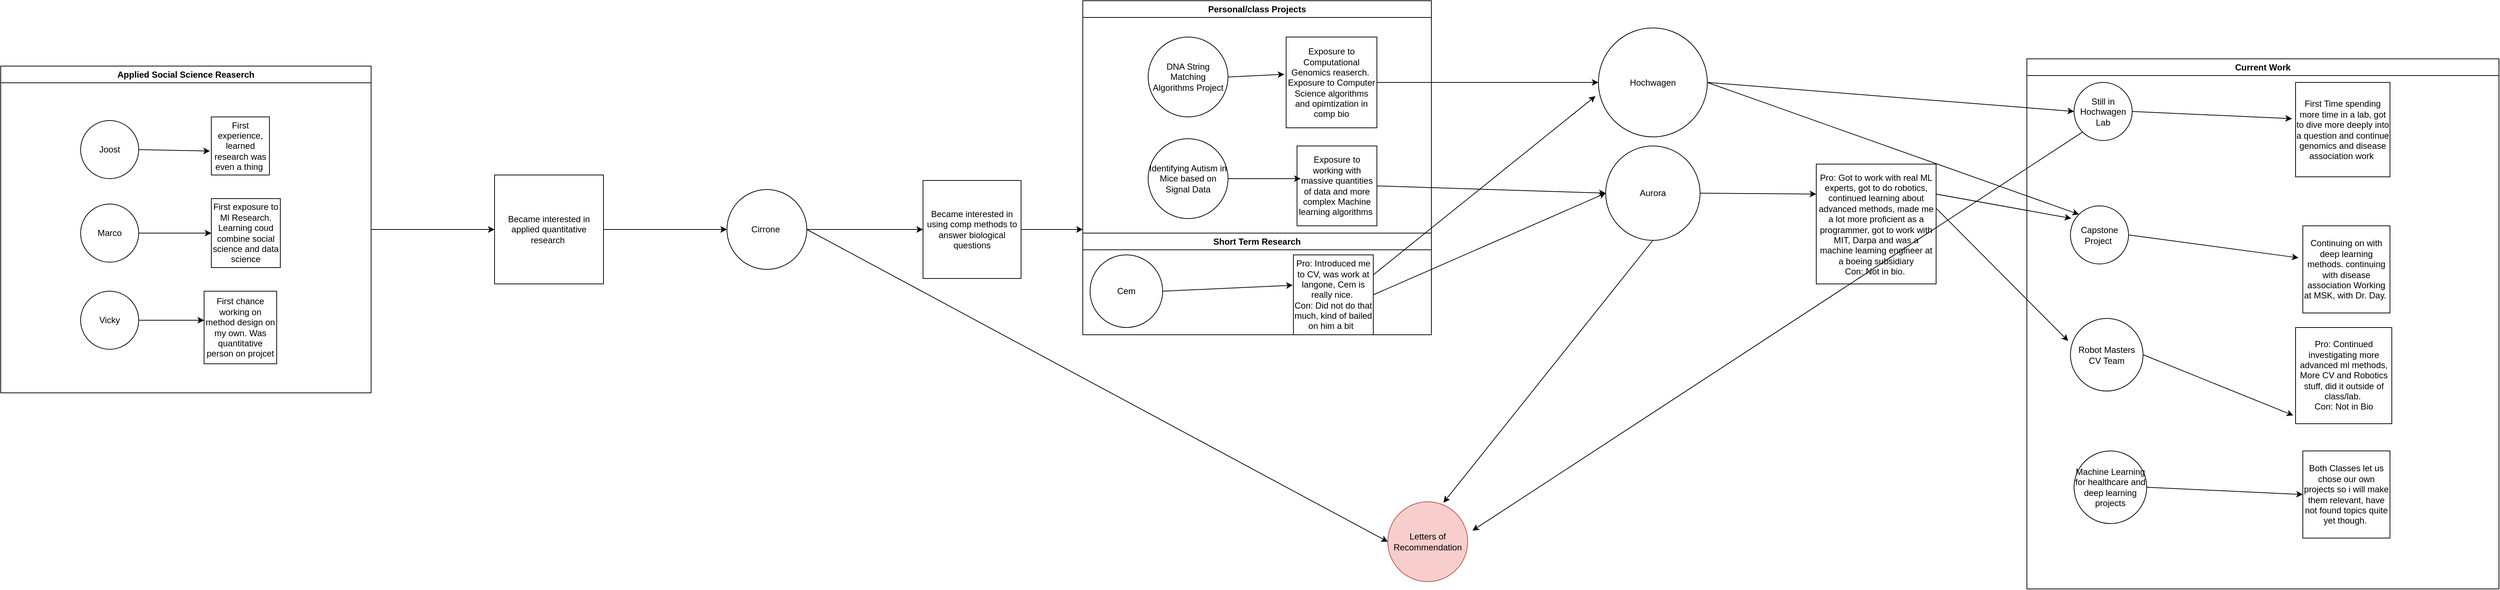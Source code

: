 <mxfile version="22.0.0" type="github">
  <diagram name="Page-1" id="OptNep50N4nJcta6pjEw">
    <mxGraphModel dx="3420" dy="2183" grid="1" gridSize="10" guides="1" tooltips="1" connect="1" arrows="1" fold="1" page="1" pageScale="1" pageWidth="850" pageHeight="1100" math="0" shadow="0">
      <root>
        <mxCell id="0" />
        <mxCell id="1" parent="0" />
        <mxCell id="JaoUqpHkBibLqqUjb6aJ-6" value="" style="swimlane;startSize=0;" parent="1" vertex="1">
          <mxGeometry x="60" y="220" width="510" height="450" as="geometry">
            <mxRectangle x="320" y="360" width="50" height="40" as="alternateBounds" />
          </mxGeometry>
        </mxCell>
        <mxCell id="JaoUqpHkBibLqqUjb6aJ-1" value="Joost" style="ellipse;whiteSpace=wrap;html=1;aspect=fixed;" parent="JaoUqpHkBibLqqUjb6aJ-6" vertex="1">
          <mxGeometry x="110" y="75" width="80" height="80" as="geometry" />
        </mxCell>
        <mxCell id="JaoUqpHkBibLqqUjb6aJ-3" value="Marco" style="ellipse;whiteSpace=wrap;html=1;aspect=fixed;" parent="JaoUqpHkBibLqqUjb6aJ-6" vertex="1">
          <mxGeometry x="110" y="190" width="80" height="80" as="geometry" />
        </mxCell>
        <mxCell id="JaoUqpHkBibLqqUjb6aJ-2" value="Vicky" style="ellipse;whiteSpace=wrap;html=1;aspect=fixed;" parent="JaoUqpHkBibLqqUjb6aJ-6" vertex="1">
          <mxGeometry x="110" y="310" width="80" height="80" as="geometry" />
        </mxCell>
        <mxCell id="JaoUqpHkBibLqqUjb6aJ-8" value="First experience, learned research was even a thing&amp;nbsp;" style="whiteSpace=wrap;html=1;aspect=fixed;" parent="JaoUqpHkBibLqqUjb6aJ-6" vertex="1">
          <mxGeometry x="290" y="70" width="80" height="80" as="geometry" />
        </mxCell>
        <mxCell id="JaoUqpHkBibLqqUjb6aJ-10" value="First exposure to Ml Research. Learning coud combine social science and data science" style="whiteSpace=wrap;html=1;aspect=fixed;" parent="JaoUqpHkBibLqqUjb6aJ-6" vertex="1">
          <mxGeometry x="290" y="182.5" width="95" height="95" as="geometry" />
        </mxCell>
        <mxCell id="JaoUqpHkBibLqqUjb6aJ-11" value="First chance working on method design on my own. Was quantitative person on projcet" style="whiteSpace=wrap;html=1;aspect=fixed;" parent="JaoUqpHkBibLqqUjb6aJ-6" vertex="1">
          <mxGeometry x="280" y="310" width="100" height="100" as="geometry" />
        </mxCell>
        <mxCell id="JaoUqpHkBibLqqUjb6aJ-12" value="" style="endArrow=classic;html=1;rounded=0;exitX=1;exitY=0.5;exitDx=0;exitDy=0;" parent="JaoUqpHkBibLqqUjb6aJ-6" source="JaoUqpHkBibLqqUjb6aJ-2" edge="1">
          <mxGeometry width="50" height="50" relative="1" as="geometry">
            <mxPoint x="490" y="260" as="sourcePoint" />
            <mxPoint x="280" y="350" as="targetPoint" />
          </mxGeometry>
        </mxCell>
        <mxCell id="JaoUqpHkBibLqqUjb6aJ-13" value="" style="endArrow=classic;html=1;rounded=0;exitX=1;exitY=0.5;exitDx=0;exitDy=0;entryX=0;entryY=0.5;entryDx=0;entryDy=0;" parent="JaoUqpHkBibLqqUjb6aJ-6" source="JaoUqpHkBibLqqUjb6aJ-3" target="JaoUqpHkBibLqqUjb6aJ-10" edge="1">
          <mxGeometry width="50" height="50" relative="1" as="geometry">
            <mxPoint x="490" y="260" as="sourcePoint" />
            <mxPoint x="540" y="210" as="targetPoint" />
          </mxGeometry>
        </mxCell>
        <mxCell id="JaoUqpHkBibLqqUjb6aJ-14" value="" style="endArrow=classic;html=1;rounded=0;exitX=1;exitY=0.5;exitDx=0;exitDy=0;entryX=-0.025;entryY=0.588;entryDx=0;entryDy=0;entryPerimeter=0;" parent="JaoUqpHkBibLqqUjb6aJ-6" source="JaoUqpHkBibLqqUjb6aJ-1" target="JaoUqpHkBibLqqUjb6aJ-8" edge="1">
          <mxGeometry width="50" height="50" relative="1" as="geometry">
            <mxPoint x="490" y="260" as="sourcePoint" />
            <mxPoint x="540" y="210" as="targetPoint" />
          </mxGeometry>
        </mxCell>
        <mxCell id="JaoUqpHkBibLqqUjb6aJ-27" value="Applied Social Science Reaserch" style="swimlane;whiteSpace=wrap;html=1;" parent="JaoUqpHkBibLqqUjb6aJ-6" vertex="1">
          <mxGeometry width="510" height="450" as="geometry" />
        </mxCell>
        <mxCell id="JaoUqpHkBibLqqUjb6aJ-15" value="Became interested in applied quantitative research&amp;nbsp;" style="whiteSpace=wrap;html=1;aspect=fixed;" parent="1" vertex="1">
          <mxGeometry x="740" y="370" width="150" height="150" as="geometry" />
        </mxCell>
        <mxCell id="JaoUqpHkBibLqqUjb6aJ-16" value="" style="endArrow=classic;html=1;rounded=0;exitX=1;exitY=0.5;exitDx=0;exitDy=0;" parent="1" source="JaoUqpHkBibLqqUjb6aJ-6" target="JaoUqpHkBibLqqUjb6aJ-15" edge="1">
          <mxGeometry width="50" height="50" relative="1" as="geometry">
            <mxPoint x="880" y="550" as="sourcePoint" />
            <mxPoint x="930" y="500" as="targetPoint" />
          </mxGeometry>
        </mxCell>
        <mxCell id="JaoUqpHkBibLqqUjb6aJ-17" value="Cirrone&amp;nbsp;" style="ellipse;whiteSpace=wrap;html=1;aspect=fixed;" parent="1" vertex="1">
          <mxGeometry x="1060" y="390" width="110" height="110" as="geometry" />
        </mxCell>
        <mxCell id="JaoUqpHkBibLqqUjb6aJ-18" value="" style="endArrow=classic;html=1;rounded=0;exitX=1;exitY=0.5;exitDx=0;exitDy=0;entryX=0;entryY=0.5;entryDx=0;entryDy=0;" parent="1" source="JaoUqpHkBibLqqUjb6aJ-15" target="JaoUqpHkBibLqqUjb6aJ-17" edge="1">
          <mxGeometry width="50" height="50" relative="1" as="geometry">
            <mxPoint x="880" y="550" as="sourcePoint" />
            <mxPoint x="930" y="500" as="targetPoint" />
          </mxGeometry>
        </mxCell>
        <mxCell id="JaoUqpHkBibLqqUjb6aJ-19" value="Became interested in using comp methods to answer biological questions" style="whiteSpace=wrap;html=1;aspect=fixed;" parent="1" vertex="1">
          <mxGeometry x="1330" y="377.5" width="135" height="135" as="geometry" />
        </mxCell>
        <mxCell id="JaoUqpHkBibLqqUjb6aJ-20" value="" style="endArrow=classic;html=1;rounded=0;exitX=1;exitY=0.5;exitDx=0;exitDy=0;entryX=0;entryY=0.5;entryDx=0;entryDy=0;" parent="1" source="JaoUqpHkBibLqqUjb6aJ-17" target="JaoUqpHkBibLqqUjb6aJ-19" edge="1">
          <mxGeometry width="50" height="50" relative="1" as="geometry">
            <mxPoint x="1070" y="550" as="sourcePoint" />
            <mxPoint x="1120" y="500" as="targetPoint" />
          </mxGeometry>
        </mxCell>
        <mxCell id="JaoUqpHkBibLqqUjb6aJ-28" value="Personal/class Projects" style="swimlane;whiteSpace=wrap;html=1;" parent="1" vertex="1">
          <mxGeometry x="1550" y="130" width="480" height="320" as="geometry" />
        </mxCell>
        <mxCell id="JaoUqpHkBibLqqUjb6aJ-25" value="Identifying Autism in Mice based on Signal Data" style="ellipse;whiteSpace=wrap;html=1;aspect=fixed;fillOpacity=100;" parent="JaoUqpHkBibLqqUjb6aJ-28" vertex="1">
          <mxGeometry x="90" y="190" width="110" height="110" as="geometry" />
        </mxCell>
        <mxCell id="JaoUqpHkBibLqqUjb6aJ-24" value="DNA String Matching Algorithms Project" style="ellipse;whiteSpace=wrap;html=1;aspect=fixed;" parent="JaoUqpHkBibLqqUjb6aJ-28" vertex="1">
          <mxGeometry x="90" y="50" width="110" height="110" as="geometry" />
        </mxCell>
        <mxCell id="JaoUqpHkBibLqqUjb6aJ-31" value="Exposure to Computational Genomics reaserch.&amp;nbsp;&lt;br&gt;Exposure to Computer Science algorithms and opimtization in comp bio" style="whiteSpace=wrap;html=1;aspect=fixed;" parent="JaoUqpHkBibLqqUjb6aJ-28" vertex="1">
          <mxGeometry x="280" y="50" width="125" height="125" as="geometry" />
        </mxCell>
        <mxCell id="JaoUqpHkBibLqqUjb6aJ-35" value="Exposure to working with massive quantities of data and more complex Machine learning algorithms&amp;nbsp;" style="whiteSpace=wrap;html=1;aspect=fixed;" parent="JaoUqpHkBibLqqUjb6aJ-28" vertex="1">
          <mxGeometry x="295" y="200" width="110" height="110" as="geometry" />
        </mxCell>
        <mxCell id="JaoUqpHkBibLqqUjb6aJ-45" value="" style="endArrow=classic;html=1;rounded=0;exitX=1;exitY=0.5;exitDx=0;exitDy=0;" parent="JaoUqpHkBibLqqUjb6aJ-28" source="JaoUqpHkBibLqqUjb6aJ-25" edge="1">
          <mxGeometry width="50" height="50" relative="1" as="geometry">
            <mxPoint x="-70" y="280" as="sourcePoint" />
            <mxPoint x="300" y="245" as="targetPoint" />
          </mxGeometry>
        </mxCell>
        <mxCell id="JaoUqpHkBibLqqUjb6aJ-46" value="" style="endArrow=classic;html=1;rounded=0;exitX=1;exitY=0.5;exitDx=0;exitDy=0;entryX=-0.02;entryY=0.411;entryDx=0;entryDy=0;entryPerimeter=0;" parent="JaoUqpHkBibLqqUjb6aJ-28" source="JaoUqpHkBibLqqUjb6aJ-24" target="JaoUqpHkBibLqqUjb6aJ-31" edge="1">
          <mxGeometry width="50" height="50" relative="1" as="geometry">
            <mxPoint x="-70" y="280" as="sourcePoint" />
            <mxPoint x="-20" y="230" as="targetPoint" />
          </mxGeometry>
        </mxCell>
        <mxCell id="JaoUqpHkBibLqqUjb6aJ-29" value="" style="endArrow=classic;html=1;rounded=0;exitX=1;exitY=0.5;exitDx=0;exitDy=0;" parent="1" source="JaoUqpHkBibLqqUjb6aJ-19" edge="1">
          <mxGeometry width="50" height="50" relative="1" as="geometry">
            <mxPoint x="1490" y="590" as="sourcePoint" />
            <mxPoint x="1550" y="445" as="targetPoint" />
          </mxGeometry>
        </mxCell>
        <mxCell id="JaoUqpHkBibLqqUjb6aJ-36" value="Short Term Research" style="swimlane;whiteSpace=wrap;html=1;" parent="1" vertex="1">
          <mxGeometry x="1550" y="450" width="480" height="140" as="geometry" />
        </mxCell>
        <mxCell id="JaoUqpHkBibLqqUjb6aJ-37" value="Cem" style="ellipse;whiteSpace=wrap;html=1;aspect=fixed;" parent="JaoUqpHkBibLqqUjb6aJ-36" vertex="1">
          <mxGeometry x="10" y="30" width="100" height="100" as="geometry" />
        </mxCell>
        <mxCell id="JaoUqpHkBibLqqUjb6aJ-41" value="Pro: Introduced me to CV, was work at langone, Cem is really nice.&amp;nbsp;&lt;br&gt;Con: Did not do that much, kind of bailed on him a bit&amp;nbsp;&amp;nbsp;" style="whiteSpace=wrap;html=1;aspect=fixed;" parent="JaoUqpHkBibLqqUjb6aJ-36" vertex="1">
          <mxGeometry x="290" y="30" width="110" height="110" as="geometry" />
        </mxCell>
        <mxCell id="JaoUqpHkBibLqqUjb6aJ-44" value="" style="endArrow=classic;html=1;rounded=0;exitX=1;exitY=0.5;exitDx=0;exitDy=0;entryX=-0.008;entryY=0.38;entryDx=0;entryDy=0;entryPerimeter=0;" parent="JaoUqpHkBibLqqUjb6aJ-36" source="JaoUqpHkBibLqqUjb6aJ-37" target="JaoUqpHkBibLqqUjb6aJ-41" edge="1">
          <mxGeometry width="50" height="50" relative="1" as="geometry">
            <mxPoint x="-70" y="-40" as="sourcePoint" />
            <mxPoint x="-20" y="-90" as="targetPoint" />
          </mxGeometry>
        </mxCell>
        <mxCell id="JaoUqpHkBibLqqUjb6aJ-47" value="Hochwagen" style="ellipse;whiteSpace=wrap;html=1;aspect=fixed;" parent="1" vertex="1">
          <mxGeometry x="2260" y="167.5" width="150" height="150" as="geometry" />
        </mxCell>
        <mxCell id="JaoUqpHkBibLqqUjb6aJ-48" value="" style="endArrow=classic;html=1;rounded=0;exitX=1;exitY=0.5;exitDx=0;exitDy=0;entryX=0;entryY=0.5;entryDx=0;entryDy=0;" parent="1" source="JaoUqpHkBibLqqUjb6aJ-31" target="JaoUqpHkBibLqqUjb6aJ-47" edge="1">
          <mxGeometry width="50" height="50" relative="1" as="geometry">
            <mxPoint x="1970" y="500" as="sourcePoint" />
            <mxPoint x="2020" y="450" as="targetPoint" />
          </mxGeometry>
        </mxCell>
        <mxCell id="JaoUqpHkBibLqqUjb6aJ-51" value="" style="endArrow=classic;html=1;rounded=0;exitX=1;exitY=0.5;exitDx=0;exitDy=0;entryX=0;entryY=0.5;entryDx=0;entryDy=0;" parent="1" source="JaoUqpHkBibLqqUjb6aJ-47" target="JaoUqpHkBibLqqUjb6aJ-63" edge="1">
          <mxGeometry width="50" height="50" relative="1" as="geometry">
            <mxPoint x="2240" y="500" as="sourcePoint" />
            <mxPoint x="2290" y="450" as="targetPoint" />
          </mxGeometry>
        </mxCell>
        <mxCell id="JaoUqpHkBibLqqUjb6aJ-52" value="Aurora" style="ellipse;whiteSpace=wrap;html=1;aspect=fixed;" parent="1" vertex="1">
          <mxGeometry x="2270" y="330" width="130" height="130" as="geometry" />
        </mxCell>
        <mxCell id="JaoUqpHkBibLqqUjb6aJ-53" value="" style="endArrow=classic;html=1;rounded=0;exitX=1;exitY=0.5;exitDx=0;exitDy=0;entryX=0;entryY=0.5;entryDx=0;entryDy=0;" parent="1" source="JaoUqpHkBibLqqUjb6aJ-35" target="JaoUqpHkBibLqqUjb6aJ-52" edge="1">
          <mxGeometry width="50" height="50" relative="1" as="geometry">
            <mxPoint x="2160" y="500" as="sourcePoint" />
            <mxPoint x="2210" y="450" as="targetPoint" />
          </mxGeometry>
        </mxCell>
        <mxCell id="JaoUqpHkBibLqqUjb6aJ-54" value="Pro: Got to work with real ML experts, got to do robotics, continued learning about advanced methods, made me a lot more proficient as a programmer, got to work with MIT, Darpa and was a machine learning engineer at a boeing subsidiary&lt;br&gt;Con: Not in bio.&amp;nbsp;" style="whiteSpace=wrap;html=1;aspect=fixed;" parent="1" vertex="1">
          <mxGeometry x="2560" y="355" width="165" height="165" as="geometry" />
        </mxCell>
        <mxCell id="JaoUqpHkBibLqqUjb6aJ-55" value="" style="endArrow=classic;html=1;rounded=0;exitX=1;exitY=0.5;exitDx=0;exitDy=0;entryX=0;entryY=0.25;entryDx=0;entryDy=0;" parent="1" source="JaoUqpHkBibLqqUjb6aJ-52" target="JaoUqpHkBibLqqUjb6aJ-54" edge="1">
          <mxGeometry width="50" height="50" relative="1" as="geometry">
            <mxPoint x="2490" y="500" as="sourcePoint" />
            <mxPoint x="2540" y="450" as="targetPoint" />
          </mxGeometry>
        </mxCell>
        <mxCell id="JaoUqpHkBibLqqUjb6aJ-56" value="Current Work" style="swimlane;whiteSpace=wrap;html=1;" parent="1" vertex="1">
          <mxGeometry x="2850" y="210" width="650" height="730" as="geometry" />
        </mxCell>
        <mxCell id="JaoUqpHkBibLqqUjb6aJ-57" value="Robot Masters CV Team" style="ellipse;whiteSpace=wrap;html=1;aspect=fixed;" parent="JaoUqpHkBibLqqUjb6aJ-56" vertex="1">
          <mxGeometry x="60" y="357.5" width="100" height="100" as="geometry" />
        </mxCell>
        <mxCell id="JaoUqpHkBibLqqUjb6aJ-58" value="Pro: Continued investigating more advanced ml methods, More CV and Robotics stuff, did it outside of class/lab.&amp;nbsp;&lt;br&gt;Con: Not in Bio" style="whiteSpace=wrap;html=1;aspect=fixed;" parent="JaoUqpHkBibLqqUjb6aJ-56" vertex="1">
          <mxGeometry x="370" y="370" width="132.5" height="132.5" as="geometry" />
        </mxCell>
        <mxCell id="JaoUqpHkBibLqqUjb6aJ-59" value="" style="endArrow=classic;html=1;rounded=0;exitX=1;exitY=0.5;exitDx=0;exitDy=0;entryX=-0.024;entryY=0.914;entryDx=0;entryDy=0;entryPerimeter=0;" parent="JaoUqpHkBibLqqUjb6aJ-56" source="JaoUqpHkBibLqqUjb6aJ-57" target="JaoUqpHkBibLqqUjb6aJ-58" edge="1">
          <mxGeometry width="50" height="50" relative="1" as="geometry">
            <mxPoint x="-20" y="167.5" as="sourcePoint" />
            <mxPoint x="340" y="397.5" as="targetPoint" />
          </mxGeometry>
        </mxCell>
        <mxCell id="JaoUqpHkBibLqqUjb6aJ-63" value="Still in Hochwagen Lab" style="ellipse;whiteSpace=wrap;html=1;aspect=fixed;" parent="JaoUqpHkBibLqqUjb6aJ-56" vertex="1">
          <mxGeometry x="65" y="32.5" width="80" height="80" as="geometry" />
        </mxCell>
        <mxCell id="JaoUqpHkBibLqqUjb6aJ-50" value="First Time spending more time in a lab, got to dive more deeply into a question and continue genomics and disease association work&amp;nbsp;" style="whiteSpace=wrap;html=1;aspect=fixed;" parent="JaoUqpHkBibLqqUjb6aJ-56" vertex="1">
          <mxGeometry x="370" y="32.5" width="130" height="130" as="geometry" />
        </mxCell>
        <mxCell id="JaoUqpHkBibLqqUjb6aJ-65" value="" style="endArrow=classic;html=1;rounded=0;exitX=1;exitY=0.5;exitDx=0;exitDy=0;entryX=-0.038;entryY=0.384;entryDx=0;entryDy=0;entryPerimeter=0;" parent="JaoUqpHkBibLqqUjb6aJ-56" source="JaoUqpHkBibLqqUjb6aJ-63" target="JaoUqpHkBibLqqUjb6aJ-50" edge="1">
          <mxGeometry width="50" height="50" relative="1" as="geometry">
            <mxPoint x="-200" y="472.5" as="sourcePoint" />
            <mxPoint x="-150" y="422.5" as="targetPoint" />
          </mxGeometry>
        </mxCell>
        <mxCell id="JaoUqpHkBibLqqUjb6aJ-66" value="Capstone Project&amp;nbsp;" style="ellipse;whiteSpace=wrap;html=1;aspect=fixed;" parent="JaoUqpHkBibLqqUjb6aJ-56" vertex="1">
          <mxGeometry x="60" y="202.5" width="80" height="80" as="geometry" />
        </mxCell>
        <mxCell id="JaoUqpHkBibLqqUjb6aJ-69" value="Continuing on with deep learning methods. continuing with disease association Working at MSK, with Dr. Day.&amp;nbsp;" style="whiteSpace=wrap;html=1;aspect=fixed;" parent="JaoUqpHkBibLqqUjb6aJ-56" vertex="1">
          <mxGeometry x="380" y="230" width="120" height="120" as="geometry" />
        </mxCell>
        <mxCell id="JaoUqpHkBibLqqUjb6aJ-70" value="" style="endArrow=classic;html=1;rounded=0;exitX=1;exitY=0.5;exitDx=0;exitDy=0;entryX=-0.05;entryY=0.367;entryDx=0;entryDy=0;entryPerimeter=0;" parent="JaoUqpHkBibLqqUjb6aJ-56" source="JaoUqpHkBibLqqUjb6aJ-66" target="JaoUqpHkBibLqqUjb6aJ-69" edge="1">
          <mxGeometry width="50" height="50" relative="1" as="geometry">
            <mxPoint x="40" y="430" as="sourcePoint" />
            <mxPoint x="90" y="380" as="targetPoint" />
          </mxGeometry>
        </mxCell>
        <mxCell id="JaoUqpHkBibLqqUjb6aJ-72" value="Machine Learning for healthcare and deep learning projects" style="ellipse;whiteSpace=wrap;html=1;aspect=fixed;" parent="JaoUqpHkBibLqqUjb6aJ-56" vertex="1">
          <mxGeometry x="65" y="540" width="100" height="100" as="geometry" />
        </mxCell>
        <mxCell id="JaoUqpHkBibLqqUjb6aJ-74" value="Both Classes let us chose our own projects so i will make them relevant, have not found topics quite yet though.&amp;nbsp;" style="whiteSpace=wrap;html=1;aspect=fixed;" parent="JaoUqpHkBibLqqUjb6aJ-56" vertex="1">
          <mxGeometry x="380" y="540" width="120" height="120" as="geometry" />
        </mxCell>
        <mxCell id="JaoUqpHkBibLqqUjb6aJ-75" value="" style="endArrow=classic;html=1;rounded=0;exitX=1;exitY=0.5;exitDx=0;exitDy=0;entryX=0;entryY=0.5;entryDx=0;entryDy=0;" parent="JaoUqpHkBibLqqUjb6aJ-56" source="JaoUqpHkBibLqqUjb6aJ-72" target="JaoUqpHkBibLqqUjb6aJ-74" edge="1">
          <mxGeometry width="50" height="50" relative="1" as="geometry">
            <mxPoint x="-60" y="540" as="sourcePoint" />
            <mxPoint x="-10" y="490" as="targetPoint" />
          </mxGeometry>
        </mxCell>
        <mxCell id="JaoUqpHkBibLqqUjb6aJ-60" value="" style="endArrow=classic;html=1;rounded=0;exitX=1.003;exitY=0.371;exitDx=0;exitDy=0;exitPerimeter=0;entryX=-0.031;entryY=0.311;entryDx=0;entryDy=0;entryPerimeter=0;" parent="1" source="JaoUqpHkBibLqqUjb6aJ-54" target="JaoUqpHkBibLqqUjb6aJ-57" edge="1">
          <mxGeometry width="50" height="50" relative="1" as="geometry">
            <mxPoint x="2740" y="580" as="sourcePoint" />
            <mxPoint x="2790" y="530" as="targetPoint" />
          </mxGeometry>
        </mxCell>
        <mxCell id="JaoUqpHkBibLqqUjb6aJ-61" value="" style="endArrow=classic;html=1;rounded=0;exitX=1;exitY=0.5;exitDx=0;exitDy=0;entryX=0;entryY=0.5;entryDx=0;entryDy=0;" parent="1" source="JaoUqpHkBibLqqUjb6aJ-41" target="JaoUqpHkBibLqqUjb6aJ-52" edge="1">
          <mxGeometry width="50" height="50" relative="1" as="geometry">
            <mxPoint x="2060" y="670" as="sourcePoint" />
            <mxPoint x="2110" y="620" as="targetPoint" />
          </mxGeometry>
        </mxCell>
        <mxCell id="JaoUqpHkBibLqqUjb6aJ-62" value="" style="endArrow=classic;html=1;rounded=0;exitX=1;exitY=0.25;exitDx=0;exitDy=0;entryX=-0.027;entryY=0.626;entryDx=0;entryDy=0;entryPerimeter=0;" parent="1" source="JaoUqpHkBibLqqUjb6aJ-41" target="JaoUqpHkBibLqqUjb6aJ-47" edge="1">
          <mxGeometry width="50" height="50" relative="1" as="geometry">
            <mxPoint x="2060" y="670" as="sourcePoint" />
            <mxPoint x="2090" y="530" as="targetPoint" />
          </mxGeometry>
        </mxCell>
        <mxCell id="JaoUqpHkBibLqqUjb6aJ-64" value="" style="endArrow=classic;html=1;rounded=0;exitX=1;exitY=0.25;exitDx=0;exitDy=0;entryX=0.014;entryY=0.215;entryDx=0;entryDy=0;entryPerimeter=0;" parent="1" source="JaoUqpHkBibLqqUjb6aJ-54" target="JaoUqpHkBibLqqUjb6aJ-66" edge="1">
          <mxGeometry width="50" height="50" relative="1" as="geometry">
            <mxPoint x="2670" y="640" as="sourcePoint" />
            <mxPoint x="2720" y="590" as="targetPoint" />
          </mxGeometry>
        </mxCell>
        <mxCell id="JaoUqpHkBibLqqUjb6aJ-71" value="" style="endArrow=classic;html=1;rounded=0;exitX=1;exitY=0.5;exitDx=0;exitDy=0;entryX=0;entryY=0;entryDx=0;entryDy=0;" parent="1" source="JaoUqpHkBibLqqUjb6aJ-47" target="JaoUqpHkBibLqqUjb6aJ-66" edge="1">
          <mxGeometry width="50" height="50" relative="1" as="geometry">
            <mxPoint x="2610" y="590" as="sourcePoint" />
            <mxPoint x="2660" y="540" as="targetPoint" />
          </mxGeometry>
        </mxCell>
        <mxCell id="P7xZSsLNg7L9i4siEiXK-1" value="Letters of Recommendation" style="ellipse;whiteSpace=wrap;html=1;aspect=fixed;fillColor=#f8cecc;strokeColor=#b85450;" vertex="1" parent="1">
          <mxGeometry x="1970" y="820" width="110" height="110" as="geometry" />
        </mxCell>
        <mxCell id="P7xZSsLNg7L9i4siEiXK-2" value="" style="endArrow=classic;html=1;rounded=0;exitX=1;exitY=0.5;exitDx=0;exitDy=0;entryX=0;entryY=0.5;entryDx=0;entryDy=0;" edge="1" parent="1" source="JaoUqpHkBibLqqUjb6aJ-17" target="P7xZSsLNg7L9i4siEiXK-1">
          <mxGeometry width="50" height="50" relative="1" as="geometry">
            <mxPoint x="1810" y="790" as="sourcePoint" />
            <mxPoint x="1860" y="740" as="targetPoint" />
          </mxGeometry>
        </mxCell>
        <mxCell id="P7xZSsLNg7L9i4siEiXK-3" value="" style="endArrow=classic;html=1;rounded=0;exitX=0.5;exitY=1;exitDx=0;exitDy=0;entryX=0.697;entryY=0.011;entryDx=0;entryDy=0;entryPerimeter=0;" edge="1" parent="1" source="JaoUqpHkBibLqqUjb6aJ-52" target="P7xZSsLNg7L9i4siEiXK-1">
          <mxGeometry width="50" height="50" relative="1" as="geometry">
            <mxPoint x="2310" y="470" as="sourcePoint" />
            <mxPoint x="2420" y="740" as="targetPoint" />
          </mxGeometry>
        </mxCell>
        <mxCell id="P7xZSsLNg7L9i4siEiXK-4" value="" style="endArrow=classic;html=1;rounded=0;exitX=0;exitY=1;exitDx=0;exitDy=0;entryX=1.06;entryY=0.361;entryDx=0;entryDy=0;entryPerimeter=0;" edge="1" parent="1" source="JaoUqpHkBibLqqUjb6aJ-63" target="P7xZSsLNg7L9i4siEiXK-1">
          <mxGeometry width="50" height="50" relative="1" as="geometry">
            <mxPoint x="2440" y="790" as="sourcePoint" />
            <mxPoint x="2490" y="740" as="targetPoint" />
          </mxGeometry>
        </mxCell>
      </root>
    </mxGraphModel>
  </diagram>
</mxfile>
